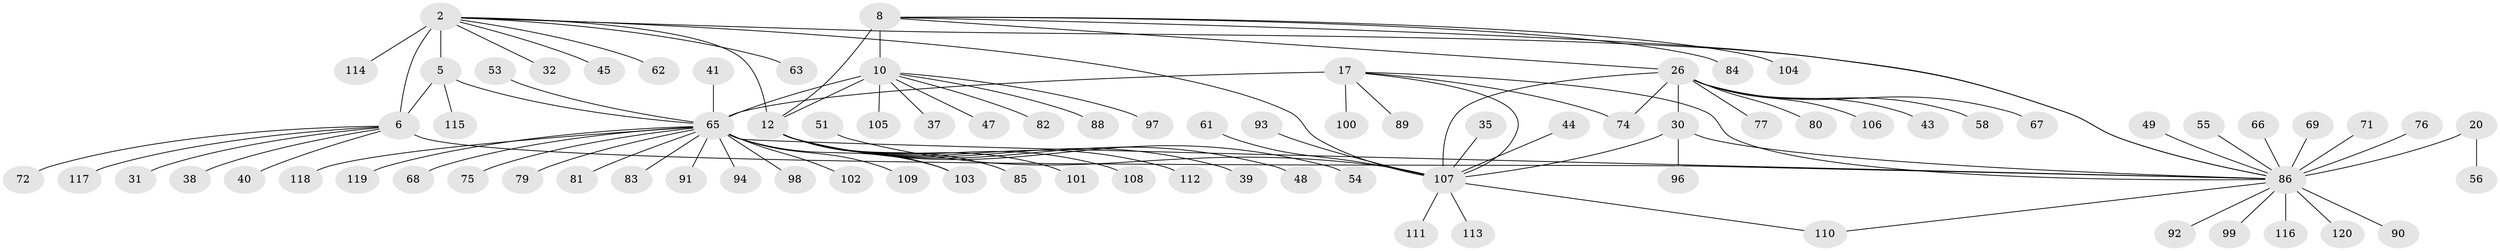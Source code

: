 // original degree distribution, {9: 0.058333333333333334, 10: 0.041666666666666664, 6: 0.041666666666666664, 8: 0.041666666666666664, 15: 0.008333333333333333, 7: 0.016666666666666666, 5: 0.016666666666666666, 12: 0.008333333333333333, 11: 0.016666666666666666, 1: 0.625, 2: 0.08333333333333333, 3: 0.041666666666666664}
// Generated by graph-tools (version 1.1) at 2025/58/03/04/25 21:58:19]
// undirected, 84 vertices, 97 edges
graph export_dot {
graph [start="1"]
  node [color=gray90,style=filled];
  2 [super="+1"];
  5 [super="+3"];
  6 [super="+4"];
  8 [super="+7"];
  10 [super="+9"];
  12 [super="+11"];
  17 [super="+15+14"];
  20 [super="+19"];
  26 [super="+25"];
  30 [super="+27"];
  31;
  32;
  35;
  37;
  38;
  39;
  40;
  41;
  43;
  44;
  45;
  47;
  48;
  49;
  51;
  53;
  54;
  55;
  56;
  58;
  61 [super="+34"];
  62;
  63;
  65 [super="+13+18+36"];
  66;
  67;
  68;
  69;
  71;
  72;
  74 [super="+57"];
  75;
  76;
  77;
  79;
  80;
  81;
  82;
  83;
  84 [super="+73"];
  85;
  86 [super="+24+22+59+33+42"];
  88;
  89;
  90;
  91;
  92;
  93;
  94;
  96;
  97;
  98;
  99;
  100;
  101 [super="+50+78"];
  102;
  103;
  104;
  105;
  106 [super="+64"];
  107 [super="+29"];
  108;
  109;
  110 [super="+87+95"];
  111;
  112;
  113;
  114;
  115;
  116 [super="+70"];
  117;
  118;
  119;
  120;
  2 -- 5 [weight=4];
  2 -- 6 [weight=4];
  2 -- 62;
  2 -- 114;
  2 -- 32;
  2 -- 107 [weight=2];
  2 -- 45;
  2 -- 63;
  2 -- 12;
  2 -- 86;
  5 -- 6 [weight=4];
  5 -- 115;
  5 -- 65;
  6 -- 31;
  6 -- 72;
  6 -- 117;
  6 -- 38;
  6 -- 40;
  6 -- 86;
  8 -- 10 [weight=4];
  8 -- 12 [weight=4];
  8 -- 104;
  8 -- 26;
  8 -- 84;
  8 -- 86;
  10 -- 12 [weight=4];
  10 -- 47;
  10 -- 82;
  10 -- 105;
  10 -- 97;
  10 -- 37;
  10 -- 88;
  10 -- 65 [weight=2];
  12 -- 85;
  12 -- 103;
  12 -- 112;
  12 -- 39;
  12 -- 108;
  12 -- 48;
  12 -- 54;
  12 -- 101;
  17 -- 89;
  17 -- 100;
  17 -- 74;
  17 -- 65 [weight=9];
  17 -- 107;
  17 -- 86;
  20 -- 56;
  20 -- 86 [weight=8];
  26 -- 30 [weight=4];
  26 -- 43;
  26 -- 58;
  26 -- 80;
  26 -- 67;
  26 -- 77;
  26 -- 74;
  26 -- 106;
  26 -- 107 [weight=4];
  30 -- 96;
  30 -- 86 [weight=2];
  30 -- 107 [weight=4];
  35 -- 107;
  41 -- 65;
  44 -- 107;
  49 -- 86;
  51 -- 107;
  53 -- 65;
  55 -- 86;
  61 -- 107;
  65 -- 91;
  65 -- 109;
  65 -- 79;
  65 -- 83;
  65 -- 119;
  65 -- 98;
  65 -- 68;
  65 -- 102;
  65 -- 103;
  65 -- 75;
  65 -- 81;
  65 -- 118;
  65 -- 94;
  65 -- 86;
  66 -- 86;
  69 -- 86;
  71 -- 86;
  76 -- 86;
  86 -- 99;
  86 -- 120;
  86 -- 110;
  86 -- 116;
  86 -- 90;
  86 -- 92;
  93 -- 107;
  107 -- 110;
  107 -- 111;
  107 -- 113;
}
